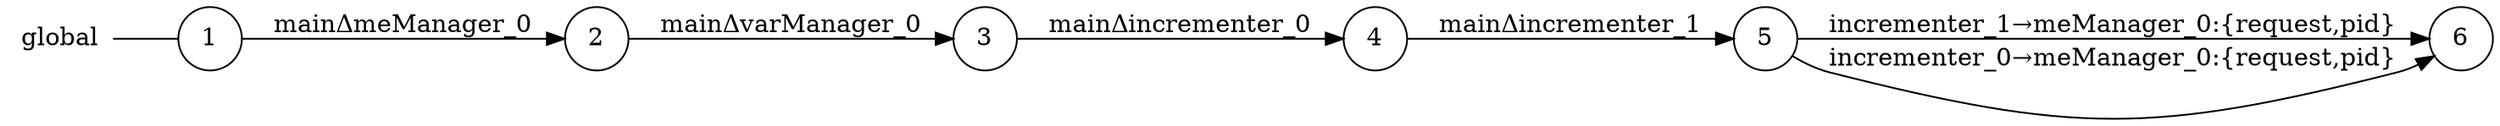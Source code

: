 digraph global {
	rankdir="LR";
	n_0 [label="global", shape="plaintext"];
	n_1 [id="5", shape=circle, label="6"];
	n_2 [id="1", shape=circle, label="1"];
	n_0 -> n_2 [arrowhead=none];
	n_3 [id="2", shape=circle, label="2"];
	n_4 [id="4", shape=circle, label="5"];
	n_5 [id="7", shape=circle, label="4"];
	n_6 [id="3", shape=circle, label="3"];

	n_6 -> n_5 [id="[$e|3]", label="mainΔincrementer_0"];
	n_4 -> n_1 [id="[$e|1]", label="incrementer_1→meManager_0:{request,pid}"];
	n_3 -> n_6 [id="[$e|0]", label="mainΔvarManager_0"];
	n_4 -> n_1 [id="[$e|6]", label="incrementer_0→meManager_0:{request,pid}"];
	n_5 -> n_4 [id="[$e|4]", label="mainΔincrementer_1"];
	n_2 -> n_3 [id="[$e|2]", label="mainΔmeManager_0"];
}
